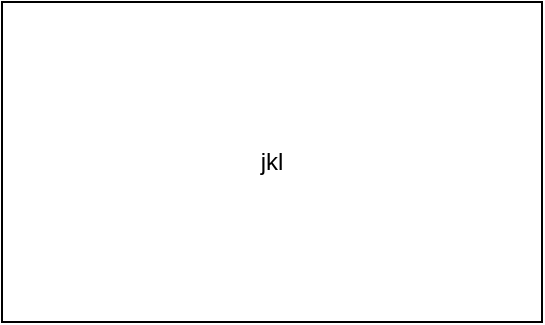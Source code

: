 <mxfile>
    <diagram id="T9f-w3aKzmBXLYOcMIy5" name="Página-1">
        <mxGraphModel dx="903" dy="602" grid="1" gridSize="10" guides="1" tooltips="1" connect="1" arrows="1" fold="1" page="1" pageScale="1" pageWidth="827" pageHeight="1169" math="0" shadow="0">
            <root>
                <mxCell id="0"/>
                <mxCell id="1" parent="0"/>
                <mxCell id="2" value="jkl&lt;br&gt;" style="rounded=0;whiteSpace=wrap;html=1;" vertex="1" parent="1">
                    <mxGeometry x="230" y="80" width="270" height="160" as="geometry"/>
                </mxCell>
            </root>
        </mxGraphModel>
    </diagram>
</mxfile>